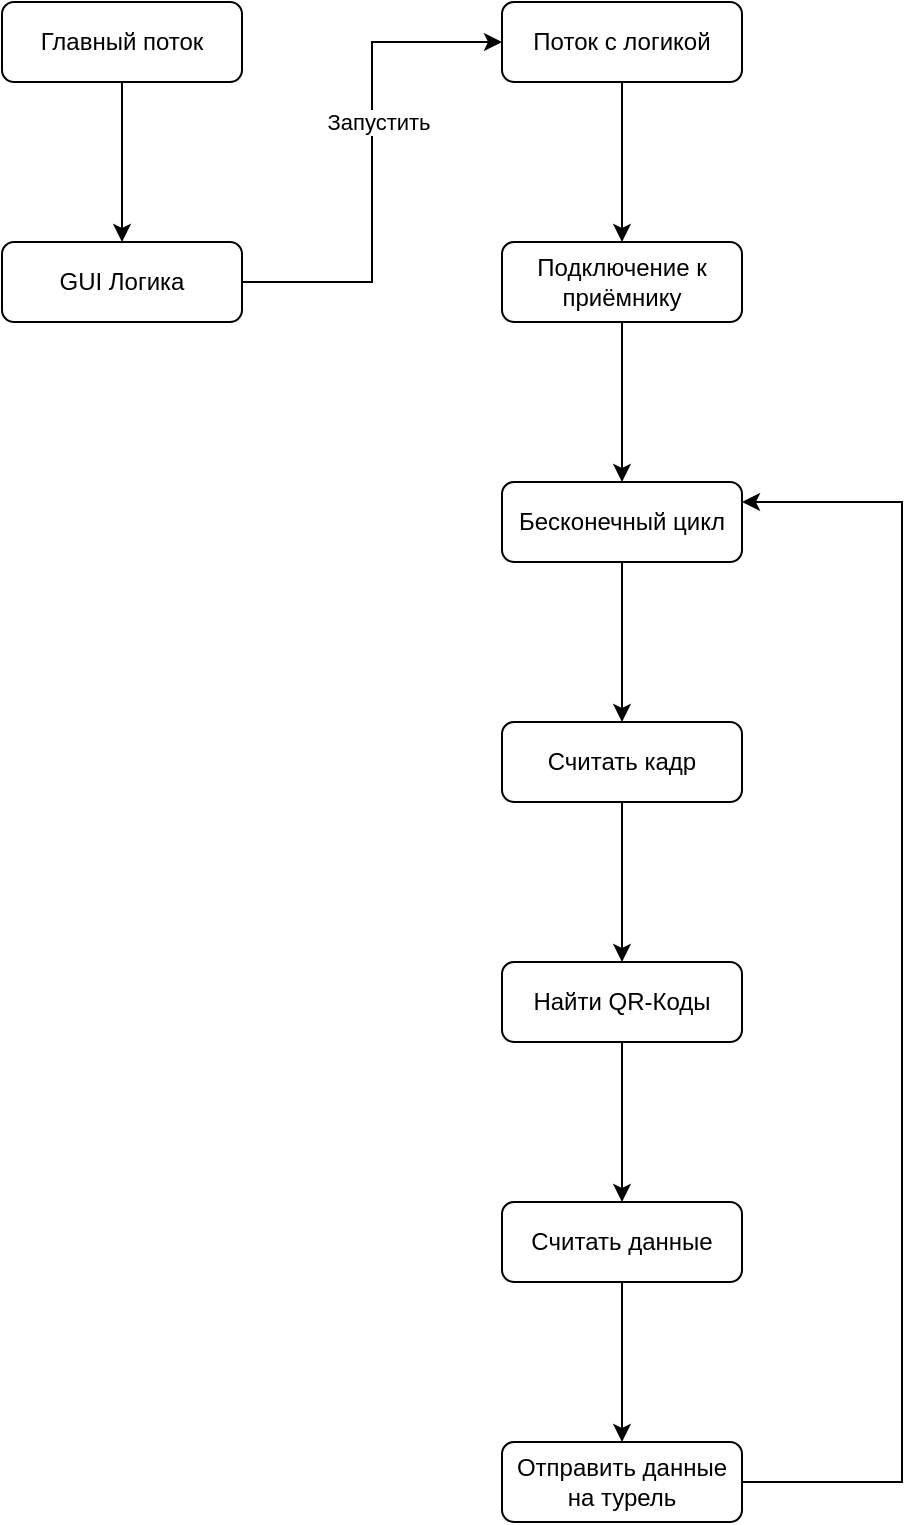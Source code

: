 <mxfile version="14.4.3" type="device"><diagram id="C5RBs43oDa-KdzZeNtuy" name="Page-1"><mxGraphModel dx="1673" dy="967" grid="0" gridSize="10" guides="1" tooltips="1" connect="1" arrows="1" fold="1" page="1" pageScale="1" pageWidth="827" pageHeight="1169" math="0" shadow="0"><root><mxCell id="WIyWlLk6GJQsqaUBKTNV-0"/><mxCell id="WIyWlLk6GJQsqaUBKTNV-1" parent="WIyWlLk6GJQsqaUBKTNV-0"/><mxCell id="uCEuNUun7Ly2WBDHoHxC-1" style="edgeStyle=orthogonalEdgeStyle;rounded=0;orthogonalLoop=1;jettySize=auto;html=1;" edge="1" parent="WIyWlLk6GJQsqaUBKTNV-1" source="WIyWlLk6GJQsqaUBKTNV-3" target="uCEuNUun7Ly2WBDHoHxC-0"><mxGeometry relative="1" as="geometry"/></mxCell><mxCell id="WIyWlLk6GJQsqaUBKTNV-3" value="Главный поток" style="rounded=1;whiteSpace=wrap;html=1;fontSize=12;glass=0;strokeWidth=1;shadow=0;" parent="WIyWlLk6GJQsqaUBKTNV-1" vertex="1"><mxGeometry x="160" y="80" width="120" height="40" as="geometry"/></mxCell><mxCell id="uCEuNUun7Ly2WBDHoHxC-3" style="edgeStyle=orthogonalEdgeStyle;rounded=0;orthogonalLoop=1;jettySize=auto;html=1;entryX=0;entryY=0.5;entryDx=0;entryDy=0;" edge="1" parent="WIyWlLk6GJQsqaUBKTNV-1" source="uCEuNUun7Ly2WBDHoHxC-0" target="uCEuNUun7Ly2WBDHoHxC-2"><mxGeometry relative="1" as="geometry"/></mxCell><mxCell id="uCEuNUun7Ly2WBDHoHxC-4" value="Запустить" style="edgeLabel;html=1;align=center;verticalAlign=middle;resizable=0;points=[];" vertex="1" connectable="0" parent="uCEuNUun7Ly2WBDHoHxC-3"><mxGeometry x="0.16" y="-3" relative="1" as="geometry"><mxPoint as="offset"/></mxGeometry></mxCell><mxCell id="uCEuNUun7Ly2WBDHoHxC-0" value="GUI Логика" style="rounded=1;whiteSpace=wrap;html=1;fontSize=12;glass=0;strokeWidth=1;shadow=0;" vertex="1" parent="WIyWlLk6GJQsqaUBKTNV-1"><mxGeometry x="160" y="200" width="120" height="40" as="geometry"/></mxCell><mxCell id="uCEuNUun7Ly2WBDHoHxC-5" style="edgeStyle=orthogonalEdgeStyle;rounded=0;orthogonalLoop=1;jettySize=auto;html=1;" edge="1" parent="WIyWlLk6GJQsqaUBKTNV-1" source="uCEuNUun7Ly2WBDHoHxC-2"><mxGeometry relative="1" as="geometry"><mxPoint x="470" y="200" as="targetPoint"/></mxGeometry></mxCell><mxCell id="uCEuNUun7Ly2WBDHoHxC-2" value="Поток с логикой" style="rounded=1;whiteSpace=wrap;html=1;fontSize=12;glass=0;strokeWidth=1;shadow=0;" vertex="1" parent="WIyWlLk6GJQsqaUBKTNV-1"><mxGeometry x="410" y="80" width="120" height="40" as="geometry"/></mxCell><mxCell id="uCEuNUun7Ly2WBDHoHxC-10" style="edgeStyle=orthogonalEdgeStyle;rounded=0;orthogonalLoop=1;jettySize=auto;html=1;" edge="1" parent="WIyWlLk6GJQsqaUBKTNV-1" source="uCEuNUun7Ly2WBDHoHxC-6" target="uCEuNUun7Ly2WBDHoHxC-9"><mxGeometry relative="1" as="geometry"/></mxCell><mxCell id="uCEuNUun7Ly2WBDHoHxC-6" value="Подключение к приёмнику" style="rounded=1;whiteSpace=wrap;html=1;fontSize=12;glass=0;strokeWidth=1;shadow=0;" vertex="1" parent="WIyWlLk6GJQsqaUBKTNV-1"><mxGeometry x="410" y="200" width="120" height="40" as="geometry"/></mxCell><mxCell id="uCEuNUun7Ly2WBDHoHxC-20" style="edgeStyle=orthogonalEdgeStyle;rounded=0;orthogonalLoop=1;jettySize=auto;html=1;" edge="1" parent="WIyWlLk6GJQsqaUBKTNV-1" source="uCEuNUun7Ly2WBDHoHxC-9" target="uCEuNUun7Ly2WBDHoHxC-11"><mxGeometry relative="1" as="geometry"/></mxCell><mxCell id="uCEuNUun7Ly2WBDHoHxC-9" value="Бесконечный цикл" style="rounded=1;whiteSpace=wrap;html=1;fontSize=12;glass=0;strokeWidth=1;shadow=0;" vertex="1" parent="WIyWlLk6GJQsqaUBKTNV-1"><mxGeometry x="410" y="320" width="120" height="40" as="geometry"/></mxCell><mxCell id="uCEuNUun7Ly2WBDHoHxC-21" style="edgeStyle=orthogonalEdgeStyle;rounded=0;orthogonalLoop=1;jettySize=auto;html=1;entryX=0.5;entryY=0;entryDx=0;entryDy=0;" edge="1" parent="WIyWlLk6GJQsqaUBKTNV-1" source="uCEuNUun7Ly2WBDHoHxC-11" target="uCEuNUun7Ly2WBDHoHxC-12"><mxGeometry relative="1" as="geometry"/></mxCell><mxCell id="uCEuNUun7Ly2WBDHoHxC-11" value="Считать кадр" style="rounded=1;whiteSpace=wrap;html=1;fontSize=12;glass=0;strokeWidth=1;shadow=0;" vertex="1" parent="WIyWlLk6GJQsqaUBKTNV-1"><mxGeometry x="410" y="440" width="120" height="40" as="geometry"/></mxCell><mxCell id="uCEuNUun7Ly2WBDHoHxC-22" style="edgeStyle=orthogonalEdgeStyle;rounded=0;orthogonalLoop=1;jettySize=auto;html=1;" edge="1" parent="WIyWlLk6GJQsqaUBKTNV-1" source="uCEuNUun7Ly2WBDHoHxC-12" target="uCEuNUun7Ly2WBDHoHxC-13"><mxGeometry relative="1" as="geometry"/></mxCell><mxCell id="uCEuNUun7Ly2WBDHoHxC-12" value="Найти QR-Коды" style="rounded=1;whiteSpace=wrap;html=1;fontSize=12;glass=0;strokeWidth=1;shadow=0;" vertex="1" parent="WIyWlLk6GJQsqaUBKTNV-1"><mxGeometry x="410" y="560" width="120" height="40" as="geometry"/></mxCell><mxCell id="uCEuNUun7Ly2WBDHoHxC-23" style="edgeStyle=orthogonalEdgeStyle;rounded=0;orthogonalLoop=1;jettySize=auto;html=1;entryX=0.5;entryY=0;entryDx=0;entryDy=0;" edge="1" parent="WIyWlLk6GJQsqaUBKTNV-1" source="uCEuNUun7Ly2WBDHoHxC-13" target="uCEuNUun7Ly2WBDHoHxC-15"><mxGeometry relative="1" as="geometry"/></mxCell><mxCell id="uCEuNUun7Ly2WBDHoHxC-13" value="Cчитать данные" style="rounded=1;whiteSpace=wrap;html=1;fontSize=12;glass=0;strokeWidth=1;shadow=0;" vertex="1" parent="WIyWlLk6GJQsqaUBKTNV-1"><mxGeometry x="410" y="680" width="120" height="40" as="geometry"/></mxCell><mxCell id="uCEuNUun7Ly2WBDHoHxC-19" style="edgeStyle=orthogonalEdgeStyle;rounded=0;orthogonalLoop=1;jettySize=auto;html=1;entryX=1;entryY=0.25;entryDx=0;entryDy=0;" edge="1" parent="WIyWlLk6GJQsqaUBKTNV-1" source="uCEuNUun7Ly2WBDHoHxC-15" target="uCEuNUun7Ly2WBDHoHxC-9"><mxGeometry relative="1" as="geometry"><Array as="points"><mxPoint x="610" y="820"/><mxPoint x="610" y="330"/></Array></mxGeometry></mxCell><mxCell id="uCEuNUun7Ly2WBDHoHxC-15" value="Отправить данные на турель" style="rounded=1;whiteSpace=wrap;html=1;fontSize=12;glass=0;strokeWidth=1;shadow=0;" vertex="1" parent="WIyWlLk6GJQsqaUBKTNV-1"><mxGeometry x="410" y="800" width="120" height="40" as="geometry"/></mxCell></root></mxGraphModel></diagram></mxfile>